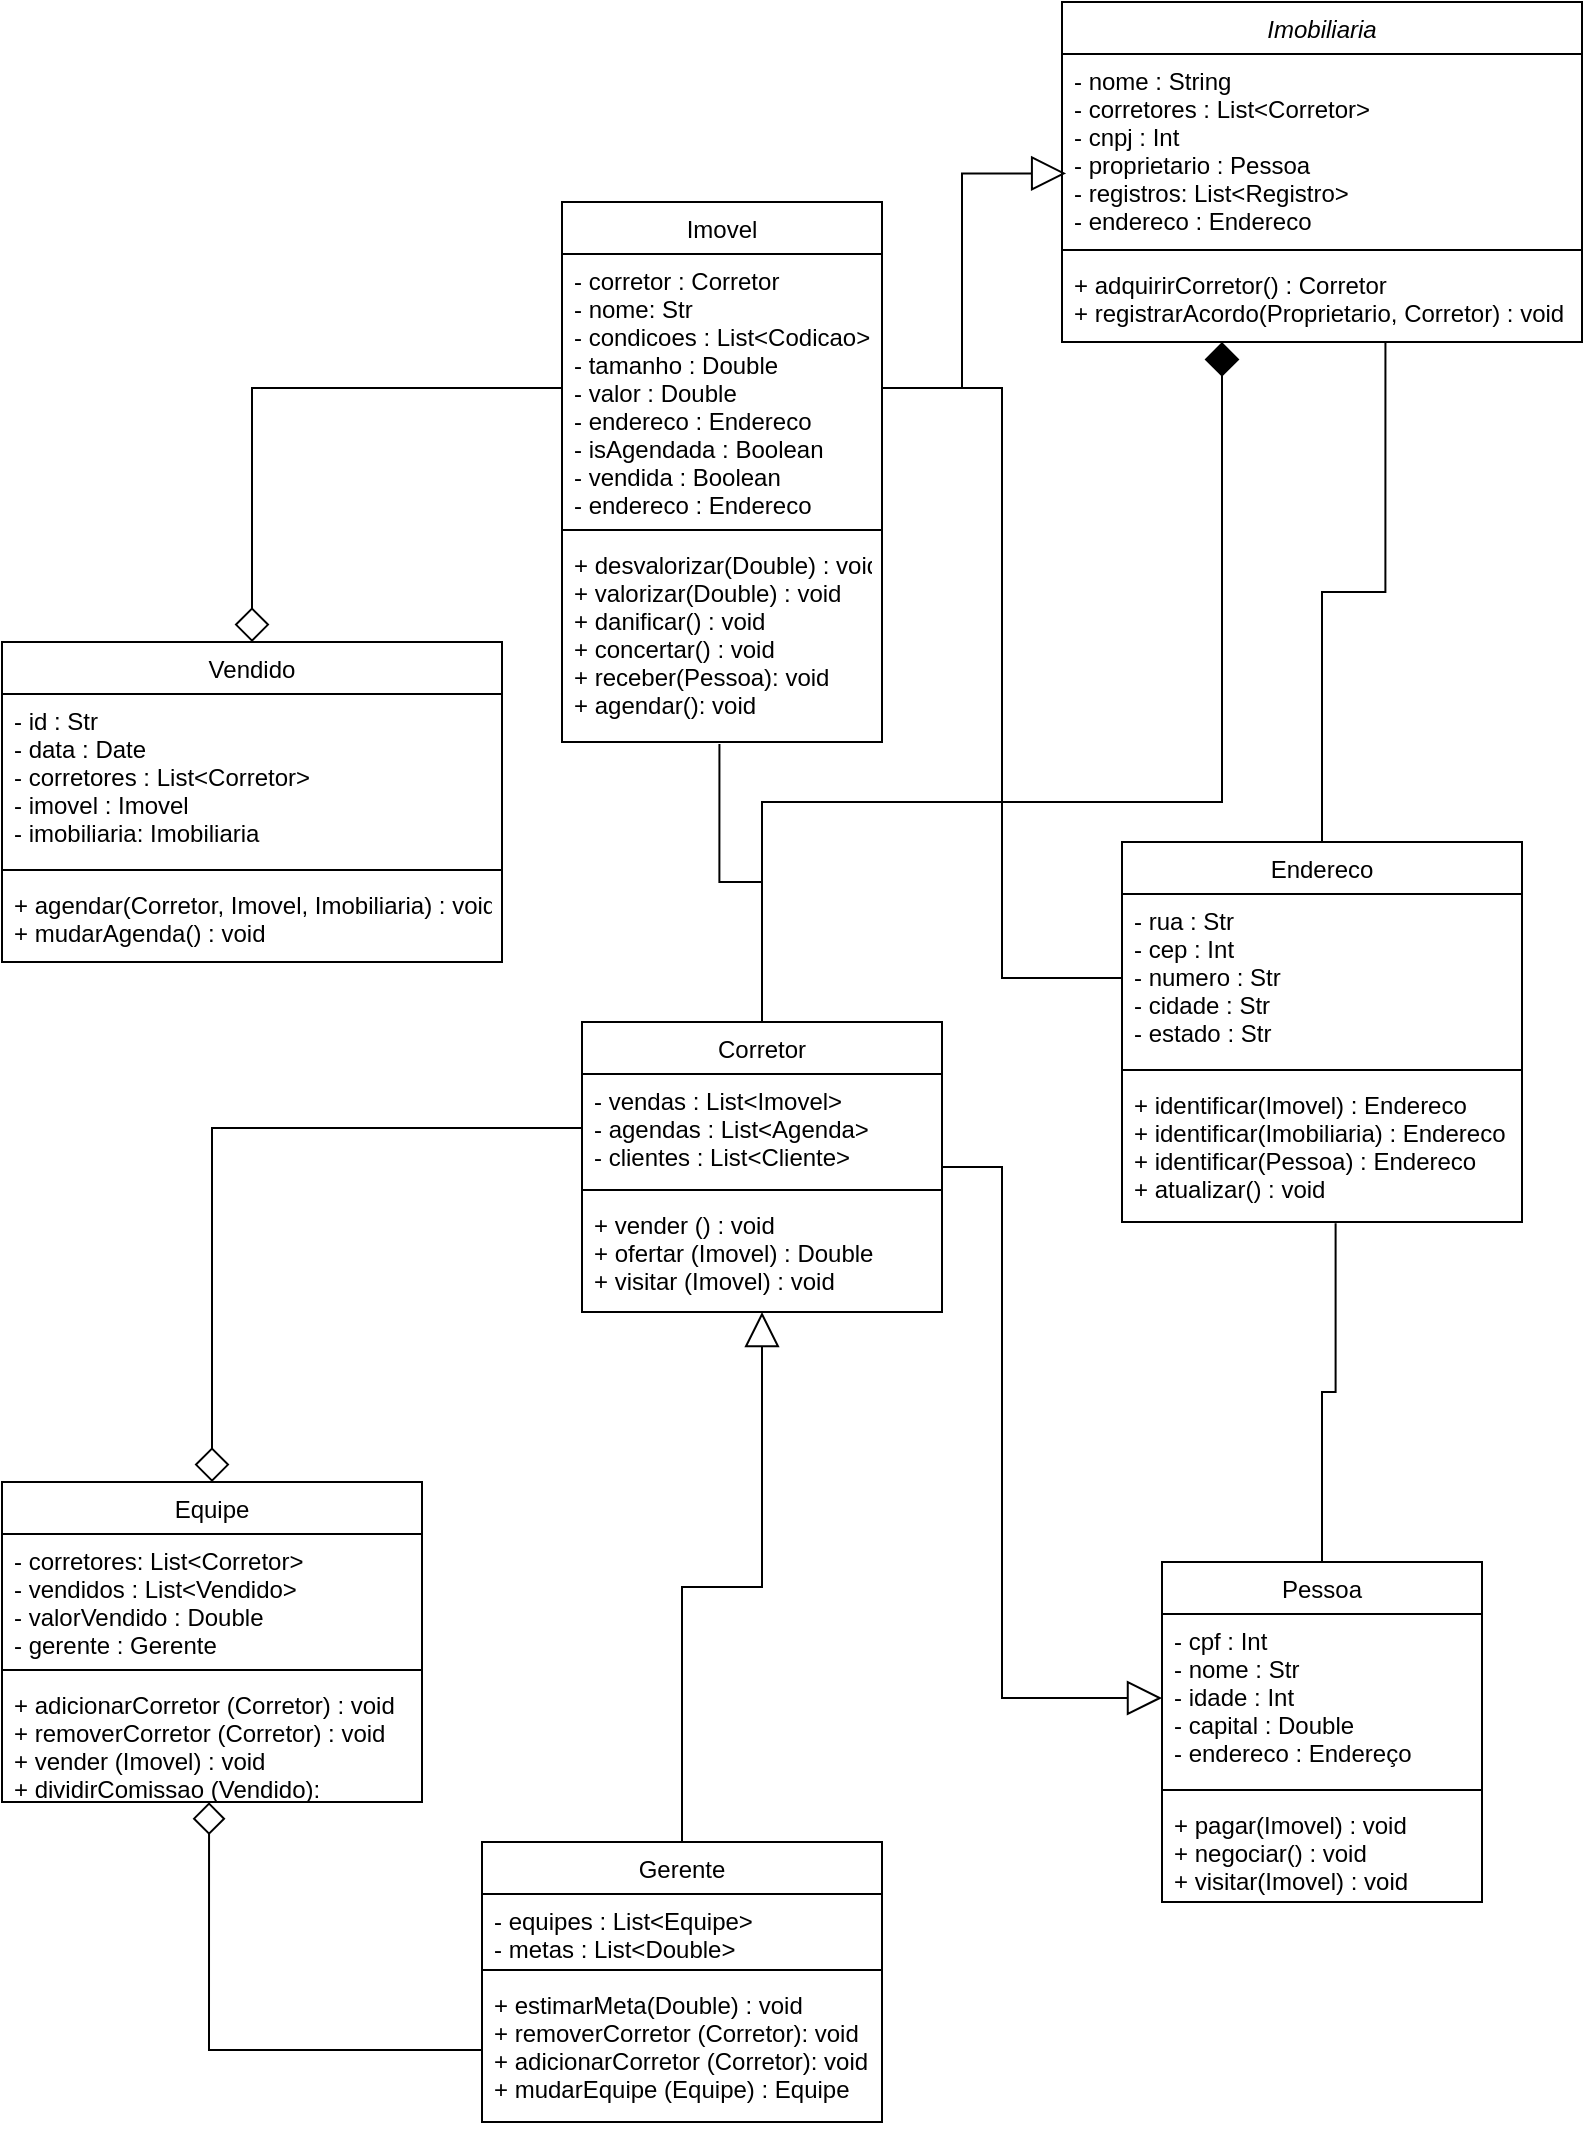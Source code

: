 <mxfile version="24.3.1" type="github">
  <diagram id="C5RBs43oDa-KdzZeNtuy" name="Page-1">
    <mxGraphModel dx="1187" dy="693" grid="1" gridSize="10" guides="1" tooltips="1" connect="1" arrows="1" fold="1" page="1" pageScale="1" pageWidth="827" pageHeight="1169" math="0" shadow="0">
      <root>
        <mxCell id="WIyWlLk6GJQsqaUBKTNV-0" />
        <mxCell id="WIyWlLk6GJQsqaUBKTNV-1" parent="WIyWlLk6GJQsqaUBKTNV-0" />
        <mxCell id="zkfFHV4jXpPFQw0GAbJ--0" value="Imobiliaria" style="swimlane;fontStyle=2;align=center;verticalAlign=top;childLayout=stackLayout;horizontal=1;startSize=26;horizontalStack=0;resizeParent=1;resizeLast=0;collapsible=1;marginBottom=0;rounded=0;shadow=0;strokeWidth=1;" parent="WIyWlLk6GJQsqaUBKTNV-1" vertex="1">
          <mxGeometry x="550" y="80" width="260" height="170" as="geometry">
            <mxRectangle x="230" y="140" width="160" height="26" as="alternateBounds" />
          </mxGeometry>
        </mxCell>
        <mxCell id="zkfFHV4jXpPFQw0GAbJ--1" value="- nome : String&#xa;- corretores : List&lt;Corretor&gt;&#xa;- cnpj : Int&#xa;- proprietario : Pessoa&#xa;- registros: List&lt;Registro&gt;&#xa;- endereco : Endereco" style="text;align=left;verticalAlign=top;spacingLeft=4;spacingRight=4;overflow=hidden;rotatable=0;points=[[0,0.5],[1,0.5]];portConstraint=eastwest;" parent="zkfFHV4jXpPFQw0GAbJ--0" vertex="1">
          <mxGeometry y="26" width="260" height="94" as="geometry" />
        </mxCell>
        <mxCell id="zkfFHV4jXpPFQw0GAbJ--4" value="" style="line;html=1;strokeWidth=1;align=left;verticalAlign=middle;spacingTop=-1;spacingLeft=3;spacingRight=3;rotatable=0;labelPosition=right;points=[];portConstraint=eastwest;" parent="zkfFHV4jXpPFQw0GAbJ--0" vertex="1">
          <mxGeometry y="120" width="260" height="8" as="geometry" />
        </mxCell>
        <mxCell id="zkfFHV4jXpPFQw0GAbJ--5" value="+ adquirirCorretor() : Corretor&#xa;+ registrarAcordo(Proprietario, Corretor) : void&#xa;" style="text;align=left;verticalAlign=top;spacingLeft=4;spacingRight=4;overflow=hidden;rotatable=0;points=[[0,0.5],[1,0.5]];portConstraint=eastwest;" parent="zkfFHV4jXpPFQw0GAbJ--0" vertex="1">
          <mxGeometry y="128" width="260" height="42" as="geometry" />
        </mxCell>
        <mxCell id="zkfFHV4jXpPFQw0GAbJ--6" value="Imovel" style="swimlane;fontStyle=0;align=center;verticalAlign=top;childLayout=stackLayout;horizontal=1;startSize=26;horizontalStack=0;resizeParent=1;resizeLast=0;collapsible=1;marginBottom=0;rounded=0;shadow=0;strokeWidth=1;" parent="WIyWlLk6GJQsqaUBKTNV-1" vertex="1">
          <mxGeometry x="300" y="180" width="160" height="270" as="geometry">
            <mxRectangle x="130" y="380" width="160" height="26" as="alternateBounds" />
          </mxGeometry>
        </mxCell>
        <mxCell id="zkfFHV4jXpPFQw0GAbJ--7" value="- corretor : Corretor&#xa;- nome: Str&#xa;- condicoes : List&lt;Codicao&gt;&#xa;- tamanho : Double&#xa;- valor : Double&#xa;- endereco : Endereco&#xa;- isAgendada : Boolean&#xa;- vendida : Boolean&#xa;- endereco : Endereco" style="text;align=left;verticalAlign=top;spacingLeft=4;spacingRight=4;overflow=hidden;rotatable=0;points=[[0,0.5],[1,0.5]];portConstraint=eastwest;" parent="zkfFHV4jXpPFQw0GAbJ--6" vertex="1">
          <mxGeometry y="26" width="160" height="134" as="geometry" />
        </mxCell>
        <mxCell id="zkfFHV4jXpPFQw0GAbJ--9" value="" style="line;html=1;strokeWidth=1;align=left;verticalAlign=middle;spacingTop=-1;spacingLeft=3;spacingRight=3;rotatable=0;labelPosition=right;points=[];portConstraint=eastwest;" parent="zkfFHV4jXpPFQw0GAbJ--6" vertex="1">
          <mxGeometry y="160" width="160" height="8" as="geometry" />
        </mxCell>
        <mxCell id="zkfFHV4jXpPFQw0GAbJ--11" value="+ desvalorizar(Double) : void&#xa;+ valorizar(Double) : void&#xa;+ danificar() : void&#xa;+ concertar() : void&#xa;+ receber(Pessoa): void&#xa;+ agendar(): void" style="text;align=left;verticalAlign=top;spacingLeft=4;spacingRight=4;overflow=hidden;rotatable=0;points=[[0,0.5],[1,0.5]];portConstraint=eastwest;" parent="zkfFHV4jXpPFQw0GAbJ--6" vertex="1">
          <mxGeometry y="168" width="160" height="102" as="geometry" />
        </mxCell>
        <mxCell id="CCJytgPnTvxZq_mz_sw2-0" style="edgeStyle=orthogonalEdgeStyle;rounded=0;orthogonalLoop=1;jettySize=auto;html=1;entryX=0.534;entryY=1.008;entryDx=0;entryDy=0;entryPerimeter=0;endArrow=none;endFill=0;" edge="1" parent="WIyWlLk6GJQsqaUBKTNV-1" source="zkfFHV4jXpPFQw0GAbJ--13" target="zkfFHV4jXpPFQw0GAbJ--24">
          <mxGeometry relative="1" as="geometry">
            <mxPoint x="720" y="530" as="targetPoint" />
          </mxGeometry>
        </mxCell>
        <mxCell id="zkfFHV4jXpPFQw0GAbJ--13" value="Pessoa" style="swimlane;fontStyle=0;align=center;verticalAlign=top;childLayout=stackLayout;horizontal=1;startSize=26;horizontalStack=0;resizeParent=1;resizeLast=0;collapsible=1;marginBottom=0;rounded=0;shadow=0;strokeWidth=1;" parent="WIyWlLk6GJQsqaUBKTNV-1" vertex="1">
          <mxGeometry x="600" y="860" width="160" height="170" as="geometry">
            <mxRectangle x="340" y="380" width="170" height="26" as="alternateBounds" />
          </mxGeometry>
        </mxCell>
        <mxCell id="zkfFHV4jXpPFQw0GAbJ--14" value="- cpf : Int&#xa;- nome : Str&#xa;- idade : Int&#xa;- capital : Double&#xa;- endereco : Endereço" style="text;align=left;verticalAlign=top;spacingLeft=4;spacingRight=4;overflow=hidden;rotatable=0;points=[[0,0.5],[1,0.5]];portConstraint=eastwest;" parent="zkfFHV4jXpPFQw0GAbJ--13" vertex="1">
          <mxGeometry y="26" width="160" height="84" as="geometry" />
        </mxCell>
        <mxCell id="zkfFHV4jXpPFQw0GAbJ--15" value="" style="line;html=1;strokeWidth=1;align=left;verticalAlign=middle;spacingTop=-1;spacingLeft=3;spacingRight=3;rotatable=0;labelPosition=right;points=[];portConstraint=eastwest;" parent="zkfFHV4jXpPFQw0GAbJ--13" vertex="1">
          <mxGeometry y="110" width="160" height="8" as="geometry" />
        </mxCell>
        <mxCell id="b0Zt6GLKjk-ooggkIDRh-5" value="+ pagar(Imovel) : void&#xa;+ negociar() : void&#xa;+ visitar(Imovel) : void&#xa;" style="text;align=left;verticalAlign=top;spacingLeft=4;spacingRight=4;overflow=hidden;rotatable=0;points=[[0,0.5],[1,0.5]];portConstraint=eastwest;" parent="zkfFHV4jXpPFQw0GAbJ--13" vertex="1">
          <mxGeometry y="118" width="160" height="52" as="geometry" />
        </mxCell>
        <mxCell id="zkfFHV4jXpPFQw0GAbJ--17" value="Endereco" style="swimlane;fontStyle=0;align=center;verticalAlign=top;childLayout=stackLayout;horizontal=1;startSize=26;horizontalStack=0;resizeParent=1;resizeLast=0;collapsible=1;marginBottom=0;rounded=0;shadow=0;strokeWidth=1;" parent="WIyWlLk6GJQsqaUBKTNV-1" vertex="1">
          <mxGeometry x="580" y="500" width="200" height="190" as="geometry">
            <mxRectangle x="550" y="140" width="160" height="26" as="alternateBounds" />
          </mxGeometry>
        </mxCell>
        <mxCell id="zkfFHV4jXpPFQw0GAbJ--18" value="- rua : Str&#xa;- cep : Int&#xa;- numero : Str&#xa;- cidade : Str&#xa;- estado : Str" style="text;align=left;verticalAlign=top;spacingLeft=4;spacingRight=4;overflow=hidden;rotatable=0;points=[[0,0.5],[1,0.5]];portConstraint=eastwest;" parent="zkfFHV4jXpPFQw0GAbJ--17" vertex="1">
          <mxGeometry y="26" width="200" height="84" as="geometry" />
        </mxCell>
        <mxCell id="zkfFHV4jXpPFQw0GAbJ--23" value="" style="line;html=1;strokeWidth=1;align=left;verticalAlign=middle;spacingTop=-1;spacingLeft=3;spacingRight=3;rotatable=0;labelPosition=right;points=[];portConstraint=eastwest;" parent="zkfFHV4jXpPFQw0GAbJ--17" vertex="1">
          <mxGeometry y="110" width="200" height="8" as="geometry" />
        </mxCell>
        <mxCell id="zkfFHV4jXpPFQw0GAbJ--24" value="+ identificar(Imovel) : Endereco&#xa;+ identificar(Imobiliaria) : Endereco&#xa;+ identificar(Pessoa) : Endereco&#xa;+ atualizar() : void" style="text;align=left;verticalAlign=top;spacingLeft=4;spacingRight=4;overflow=hidden;rotatable=0;points=[[0,0.5],[1,0.5]];portConstraint=eastwest;" parent="zkfFHV4jXpPFQw0GAbJ--17" vertex="1">
          <mxGeometry y="118" width="200" height="72" as="geometry" />
        </mxCell>
        <mxCell id="b0Zt6GLKjk-ooggkIDRh-6" value="Corretor" style="swimlane;fontStyle=0;align=center;verticalAlign=top;childLayout=stackLayout;horizontal=1;startSize=26;horizontalStack=0;resizeParent=1;resizeLast=0;collapsible=1;marginBottom=0;rounded=0;shadow=0;strokeWidth=1;" parent="WIyWlLk6GJQsqaUBKTNV-1" vertex="1">
          <mxGeometry x="310" y="590" width="180" height="145" as="geometry">
            <mxRectangle x="340" y="380" width="170" height="26" as="alternateBounds" />
          </mxGeometry>
        </mxCell>
        <mxCell id="b0Zt6GLKjk-ooggkIDRh-7" value="- vendas : List&lt;Imovel&gt;&#xa;- agendas : List&lt;Agenda&gt; &#xa;- clientes : List&lt;Cliente&gt;&#xa;" style="text;align=left;verticalAlign=top;spacingLeft=4;spacingRight=4;overflow=hidden;rotatable=0;points=[[0,0.5],[1,0.5]];portConstraint=eastwest;" parent="b0Zt6GLKjk-ooggkIDRh-6" vertex="1">
          <mxGeometry y="26" width="180" height="54" as="geometry" />
        </mxCell>
        <mxCell id="b0Zt6GLKjk-ooggkIDRh-8" value="" style="line;html=1;strokeWidth=1;align=left;verticalAlign=middle;spacingTop=-1;spacingLeft=3;spacingRight=3;rotatable=0;labelPosition=right;points=[];portConstraint=eastwest;" parent="b0Zt6GLKjk-ooggkIDRh-6" vertex="1">
          <mxGeometry y="80" width="180" height="8" as="geometry" />
        </mxCell>
        <mxCell id="b0Zt6GLKjk-ooggkIDRh-9" value="+ vender () : void&#xa;+ ofertar (Imovel) : Double&#xa;+ visitar (Imovel) : void&#xa;" style="text;align=left;verticalAlign=top;spacingLeft=4;spacingRight=4;overflow=hidden;rotatable=0;points=[[0,0.5],[1,0.5]];portConstraint=eastwest;" parent="b0Zt6GLKjk-ooggkIDRh-6" vertex="1">
          <mxGeometry y="88" width="180" height="52" as="geometry" />
        </mxCell>
        <mxCell id="b0Zt6GLKjk-ooggkIDRh-10" value="Vendido" style="swimlane;fontStyle=0;align=center;verticalAlign=top;childLayout=stackLayout;horizontal=1;startSize=26;horizontalStack=0;resizeParent=1;resizeLast=0;collapsible=1;marginBottom=0;rounded=0;shadow=0;strokeWidth=1;" parent="WIyWlLk6GJQsqaUBKTNV-1" vertex="1">
          <mxGeometry x="20" y="400" width="250" height="160" as="geometry">
            <mxRectangle x="130" y="380" width="160" height="26" as="alternateBounds" />
          </mxGeometry>
        </mxCell>
        <mxCell id="b0Zt6GLKjk-ooggkIDRh-11" value="- id : Str&#xa;- data : Date&#xa;- corretores : List&lt;Corretor&gt;&#xa;- imovel : Imovel&#xa;- imobiliaria: Imobiliaria" style="text;align=left;verticalAlign=top;spacingLeft=4;spacingRight=4;overflow=hidden;rotatable=0;points=[[0,0.5],[1,0.5]];portConstraint=eastwest;" parent="b0Zt6GLKjk-ooggkIDRh-10" vertex="1">
          <mxGeometry y="26" width="250" height="84" as="geometry" />
        </mxCell>
        <mxCell id="b0Zt6GLKjk-ooggkIDRh-12" value="" style="line;html=1;strokeWidth=1;align=left;verticalAlign=middle;spacingTop=-1;spacingLeft=3;spacingRight=3;rotatable=0;labelPosition=right;points=[];portConstraint=eastwest;" parent="b0Zt6GLKjk-ooggkIDRh-10" vertex="1">
          <mxGeometry y="110" width="250" height="8" as="geometry" />
        </mxCell>
        <mxCell id="b0Zt6GLKjk-ooggkIDRh-13" value="+ agendar(Corretor, Imovel, Imobiliaria) : void&#xa;+ mudarAgenda() : void" style="text;align=left;verticalAlign=top;spacingLeft=4;spacingRight=4;overflow=hidden;rotatable=0;points=[[0,0.5],[1,0.5]];portConstraint=eastwest;" parent="b0Zt6GLKjk-ooggkIDRh-10" vertex="1">
          <mxGeometry y="118" width="250" height="42" as="geometry" />
        </mxCell>
        <mxCell id="b0Zt6GLKjk-ooggkIDRh-23" style="edgeStyle=orthogonalEdgeStyle;rounded=0;orthogonalLoop=1;jettySize=auto;html=1;entryX=0.5;entryY=1;entryDx=0;entryDy=0;endArrow=block;endFill=0;endSize=15;" parent="WIyWlLk6GJQsqaUBKTNV-1" source="b0Zt6GLKjk-ooggkIDRh-18" target="b0Zt6GLKjk-ooggkIDRh-6" edge="1">
          <mxGeometry relative="1" as="geometry" />
        </mxCell>
        <mxCell id="b0Zt6GLKjk-ooggkIDRh-18" value="Gerente" style="swimlane;fontStyle=0;align=center;verticalAlign=top;childLayout=stackLayout;horizontal=1;startSize=26;horizontalStack=0;resizeParent=1;resizeLast=0;collapsible=1;marginBottom=0;rounded=0;shadow=0;strokeWidth=1;" parent="WIyWlLk6GJQsqaUBKTNV-1" vertex="1">
          <mxGeometry x="260" y="1000" width="200" height="140" as="geometry">
            <mxRectangle x="340" y="380" width="170" height="26" as="alternateBounds" />
          </mxGeometry>
        </mxCell>
        <mxCell id="b0Zt6GLKjk-ooggkIDRh-19" value="- equipes : List&lt;Equipe&gt;&#xa;- metas : List&lt;Double&gt; &#xa;" style="text;align=left;verticalAlign=top;spacingLeft=4;spacingRight=4;overflow=hidden;rotatable=0;points=[[0,0.5],[1,0.5]];portConstraint=eastwest;" parent="b0Zt6GLKjk-ooggkIDRh-18" vertex="1">
          <mxGeometry y="26" width="200" height="34" as="geometry" />
        </mxCell>
        <mxCell id="b0Zt6GLKjk-ooggkIDRh-20" value="" style="line;html=1;strokeWidth=1;align=left;verticalAlign=middle;spacingTop=-1;spacingLeft=3;spacingRight=3;rotatable=0;labelPosition=right;points=[];portConstraint=eastwest;" parent="b0Zt6GLKjk-ooggkIDRh-18" vertex="1">
          <mxGeometry y="60" width="200" height="8" as="geometry" />
        </mxCell>
        <mxCell id="b0Zt6GLKjk-ooggkIDRh-21" value="+ estimarMeta(Double) : void&#xa;+ removerCorretor (Corretor): void&#xa;+ adicionarCorretor (Corretor): void&#xa;+ mudarEquipe (Equipe) : Equipe" style="text;align=left;verticalAlign=top;spacingLeft=4;spacingRight=4;overflow=hidden;rotatable=0;points=[[0,0.5],[1,0.5]];portConstraint=eastwest;" parent="b0Zt6GLKjk-ooggkIDRh-18" vertex="1">
          <mxGeometry y="68" width="200" height="72" as="geometry" />
        </mxCell>
        <mxCell id="b0Zt6GLKjk-ooggkIDRh-22" style="edgeStyle=orthogonalEdgeStyle;rounded=0;orthogonalLoop=1;jettySize=auto;html=1;entryX=0;entryY=0.5;entryDx=0;entryDy=0;endArrow=block;endFill=0;endSize=15;" parent="WIyWlLk6GJQsqaUBKTNV-1" source="b0Zt6GLKjk-ooggkIDRh-6" target="zkfFHV4jXpPFQw0GAbJ--14" edge="1">
          <mxGeometry relative="1" as="geometry">
            <Array as="points">
              <mxPoint x="520" y="663" />
              <mxPoint x="520" y="928" />
            </Array>
          </mxGeometry>
        </mxCell>
        <mxCell id="b0Zt6GLKjk-ooggkIDRh-24" value="Equipe" style="swimlane;fontStyle=0;align=center;verticalAlign=top;childLayout=stackLayout;horizontal=1;startSize=26;horizontalStack=0;resizeParent=1;resizeLast=0;collapsible=1;marginBottom=0;rounded=0;shadow=0;strokeWidth=1;" parent="WIyWlLk6GJQsqaUBKTNV-1" vertex="1">
          <mxGeometry x="20" y="820" width="210" height="160" as="geometry">
            <mxRectangle x="340" y="380" width="170" height="26" as="alternateBounds" />
          </mxGeometry>
        </mxCell>
        <mxCell id="b0Zt6GLKjk-ooggkIDRh-25" value="- corretores: List&lt;Corretor&gt;&#xa;- vendidos : List&lt;Vendido&gt; &#xa;- valorVendido : Double&#xa;- gerente : Gerente&#xa;" style="text;align=left;verticalAlign=top;spacingLeft=4;spacingRight=4;overflow=hidden;rotatable=0;points=[[0,0.5],[1,0.5]];portConstraint=eastwest;" parent="b0Zt6GLKjk-ooggkIDRh-24" vertex="1">
          <mxGeometry y="26" width="210" height="64" as="geometry" />
        </mxCell>
        <mxCell id="b0Zt6GLKjk-ooggkIDRh-26" value="" style="line;html=1;strokeWidth=1;align=left;verticalAlign=middle;spacingTop=-1;spacingLeft=3;spacingRight=3;rotatable=0;labelPosition=right;points=[];portConstraint=eastwest;" parent="b0Zt6GLKjk-ooggkIDRh-24" vertex="1">
          <mxGeometry y="90" width="210" height="8" as="geometry" />
        </mxCell>
        <mxCell id="b0Zt6GLKjk-ooggkIDRh-27" value="+ adicionarCorretor (Corretor) : void&#xa;+ removerCorretor (Corretor) : void&#xa;+ vender (Imovel) : void&#xa;+ dividirComissao (Vendido): " style="text;align=left;verticalAlign=top;spacingLeft=4;spacingRight=4;overflow=hidden;rotatable=0;points=[[0,0.5],[1,0.5]];portConstraint=eastwest;" parent="b0Zt6GLKjk-ooggkIDRh-24" vertex="1">
          <mxGeometry y="98" width="210" height="62" as="geometry" />
        </mxCell>
        <mxCell id="b0Zt6GLKjk-ooggkIDRh-28" style="edgeStyle=orthogonalEdgeStyle;rounded=0;orthogonalLoop=1;jettySize=auto;html=1;entryX=0.493;entryY=1.002;entryDx=0;entryDy=0;entryPerimeter=0;endArrow=diamond;endFill=0;endSize=14;" parent="WIyWlLk6GJQsqaUBKTNV-1" source="b0Zt6GLKjk-ooggkIDRh-21" target="b0Zt6GLKjk-ooggkIDRh-27" edge="1">
          <mxGeometry relative="1" as="geometry" />
        </mxCell>
        <mxCell id="b0Zt6GLKjk-ooggkIDRh-29" style="edgeStyle=orthogonalEdgeStyle;rounded=0;orthogonalLoop=1;jettySize=auto;html=1;endArrow=diamond;endFill=0;endSize=15;" parent="WIyWlLk6GJQsqaUBKTNV-1" source="b0Zt6GLKjk-ooggkIDRh-7" target="b0Zt6GLKjk-ooggkIDRh-24" edge="1">
          <mxGeometry relative="1" as="geometry" />
        </mxCell>
        <mxCell id="CCJytgPnTvxZq_mz_sw2-1" style="edgeStyle=orthogonalEdgeStyle;rounded=0;orthogonalLoop=1;jettySize=auto;html=1;endArrow=diamond;endFill=1;endSize=15;" edge="1" parent="WIyWlLk6GJQsqaUBKTNV-1" target="zkfFHV4jXpPFQw0GAbJ--5">
          <mxGeometry relative="1" as="geometry">
            <mxPoint x="400" y="590" as="sourcePoint" />
            <Array as="points">
              <mxPoint x="400" y="480" />
              <mxPoint x="630" y="480" />
            </Array>
          </mxGeometry>
        </mxCell>
        <mxCell id="CCJytgPnTvxZq_mz_sw2-2" style="edgeStyle=orthogonalEdgeStyle;rounded=0;orthogonalLoop=1;jettySize=auto;html=1;entryX=0.492;entryY=1.01;entryDx=0;entryDy=0;entryPerimeter=0;endArrow=none;endFill=0;" edge="1" parent="WIyWlLk6GJQsqaUBKTNV-1" source="b0Zt6GLKjk-ooggkIDRh-6" target="zkfFHV4jXpPFQw0GAbJ--11">
          <mxGeometry relative="1" as="geometry" />
        </mxCell>
        <mxCell id="CCJytgPnTvxZq_mz_sw2-4" style="edgeStyle=orthogonalEdgeStyle;rounded=0;orthogonalLoop=1;jettySize=auto;html=1;entryX=0.622;entryY=1.01;entryDx=0;entryDy=0;entryPerimeter=0;endArrow=none;endFill=0;" edge="1" parent="WIyWlLk6GJQsqaUBKTNV-1" source="zkfFHV4jXpPFQw0GAbJ--17" target="zkfFHV4jXpPFQw0GAbJ--5">
          <mxGeometry relative="1" as="geometry" />
        </mxCell>
        <mxCell id="CCJytgPnTvxZq_mz_sw2-6" style="edgeStyle=orthogonalEdgeStyle;rounded=0;orthogonalLoop=1;jettySize=auto;html=1;entryX=0.008;entryY=0.635;entryDx=0;entryDy=0;entryPerimeter=0;endArrow=block;endFill=0;endSize=15;" edge="1" parent="WIyWlLk6GJQsqaUBKTNV-1" source="zkfFHV4jXpPFQw0GAbJ--7" target="zkfFHV4jXpPFQw0GAbJ--1">
          <mxGeometry relative="1" as="geometry" />
        </mxCell>
        <mxCell id="CCJytgPnTvxZq_mz_sw2-7" style="edgeStyle=orthogonalEdgeStyle;rounded=0;orthogonalLoop=1;jettySize=auto;html=1;endArrow=none;endFill=0;" edge="1" parent="WIyWlLk6GJQsqaUBKTNV-1" source="zkfFHV4jXpPFQw0GAbJ--7" target="zkfFHV4jXpPFQw0GAbJ--18">
          <mxGeometry relative="1" as="geometry" />
        </mxCell>
        <mxCell id="CCJytgPnTvxZq_mz_sw2-8" style="edgeStyle=orthogonalEdgeStyle;rounded=0;orthogonalLoop=1;jettySize=auto;html=1;entryX=0.5;entryY=0;entryDx=0;entryDy=0;endArrow=diamond;endFill=0;endSize=15;" edge="1" parent="WIyWlLk6GJQsqaUBKTNV-1" source="zkfFHV4jXpPFQw0GAbJ--7" target="b0Zt6GLKjk-ooggkIDRh-10">
          <mxGeometry relative="1" as="geometry" />
        </mxCell>
      </root>
    </mxGraphModel>
  </diagram>
</mxfile>
